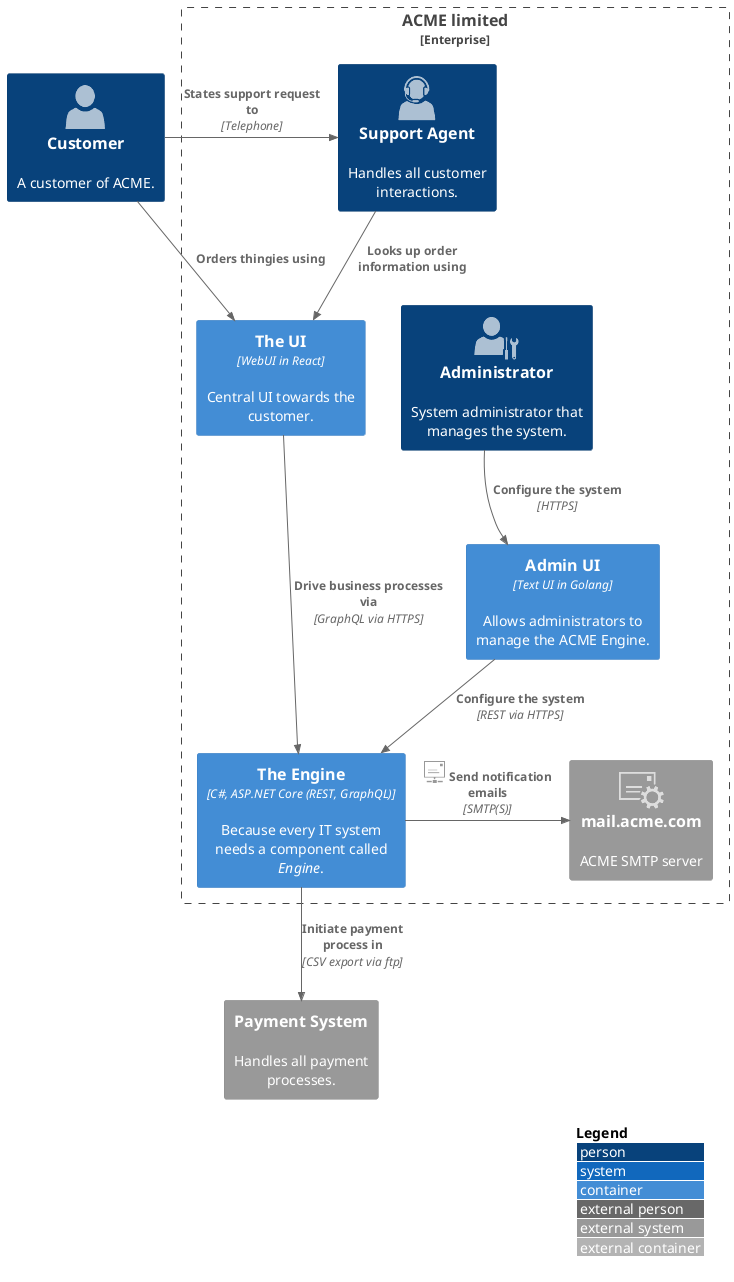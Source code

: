 @startuml "L1 - System Container Diagram"
!include <C4/C4_Container>

' several sprites for users. https://github.com/Roemer/plantuml-office
!include <office/Users/user.puml>
!include <office/Users/mobile_user.puml>
!include <office/Users/administrator.puml>
!include <office/Users/call_center_agent.puml>
!include <office/Services/email_service.puml>
!include <office/Communications/smtp_connector.puml>

LAYOUT_TOP_DOWN()
'LAYOUT_AS_SKETCH()
LAYOUT_WITH_LEGEND()

Person(customer, "Customer", "A customer of ACME.", $sprite="user")

Enterprise_Boundary(c0, "ACME limited") {
    Person(support_agent, "Support Agent", "Handles all customer interactions.", $sprite="call_center_agent")
    Person(admin, "Administrator", "System administrator that manages the system.", $sprite="administrator")

    Container(admin_ui, "Admin UI", "Text UI in Golang" , "Allows administrators to manage the ACME Engine.")

    Container(acme_ui, "The UI", "WebUI in React", "Central UI towards the customer.")
    Container(acme_engine, "The Engine", "C#, ASP.NET Core (REST, GraphQL)" , "Because every IT system needs a component called <i>Engine</i>.")

    System_Ext(mta, "mail.acme.com", "ACME SMTP server", $sprite="email_service")
}

System_Ext(payment, "Payment System", "Handles all payment processes.")


Rel_R(customer, support_agent, "States support request to", "Telephone")

Rel_R(customer, acme_ui, "Orders thingies using")

Rel(support_agent, acme_ui, "Looks up order information using")

Rel_R(acme_engine, mta, "Send notification emails", "SMTP(S)", $sprite="smtp_connector,scale=0.5")

Rel_D(acme_ui, acme_engine, "Drive business processes via", "GraphQL via HTTPS")

Rel_D(admin_ui, acme_engine, "Configure the system", "REST via HTTPS")

Rel_D(acme_engine, payment, "Initiate payment process in", "CSV export via ftp")

Rel_D(admin, admin_ui, "Configure the system", "HTTPS")

Lay_D(customer, acme_engine)

Lay_R(acme_ui, admin)
Lay_R(support_agent, admin_ui)
@enduml
